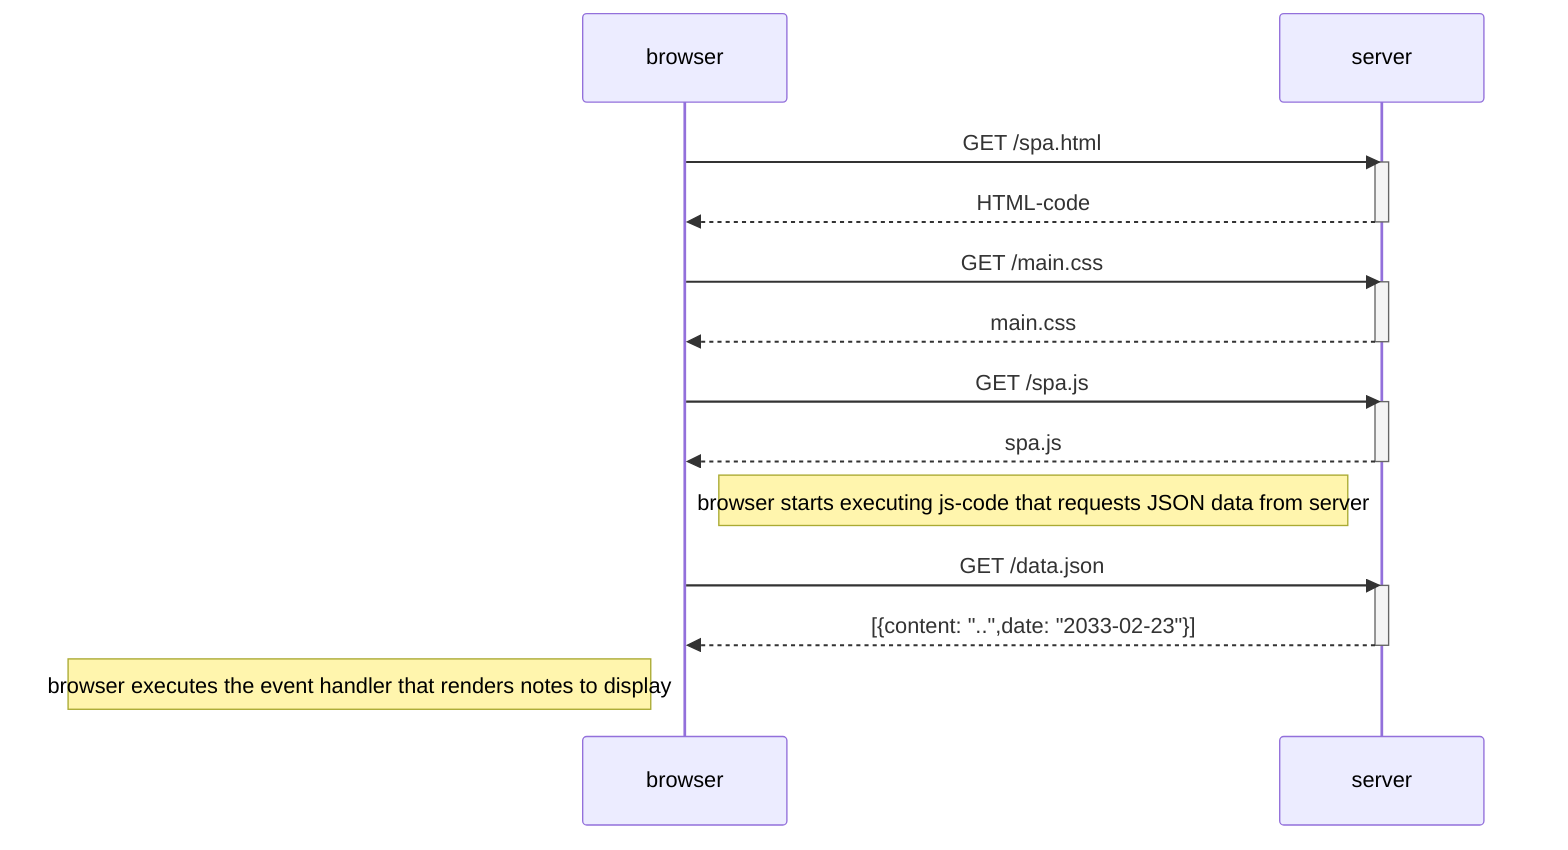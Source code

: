 sequenceDiagram
participant browser
participant server

browser->>server: GET /spa.html
activate server
server-->>browser: HTML-code
deactivate server
browser->>server: GET /main.css
activate server
server-->>browser: main.css
deactivate server
browser->>server: GET /spa.js
activate server
server-->>browser: spa.js
deactivate server
Note right of browser: browser starts executing js-code that requests JSON data from server
browser->>server: GET /data.json
activate server
server-->>browser: [{content: "..",date: "2033-02-23"}]
deactivate server
Note left of browser: browser executes the event handler that renders notes to display